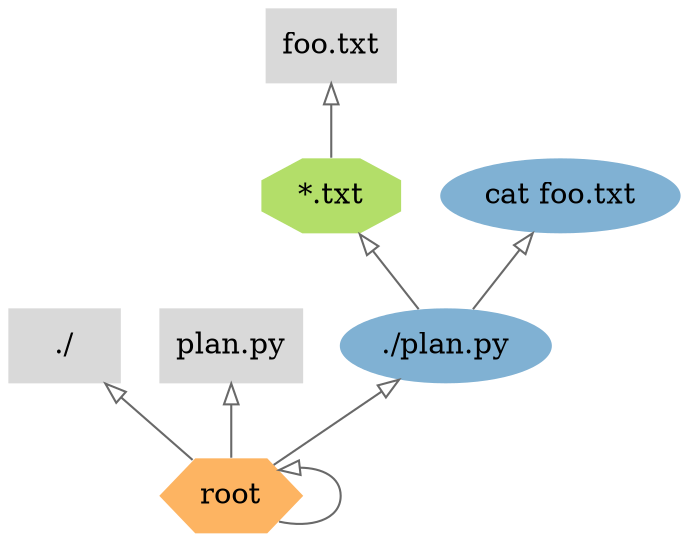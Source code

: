 strict digraph {
  graph [rankdir=BT bgcolor=transparent]
  node [penwidth=0 colorscheme=set39 style=filled fillcolor=5]
  edge [color=dimgray arrowhead=empty]
  5 [label="*.txt" shape=octagon fillcolor=7]
  3 [label="./" shape=rect fillcolor=9]
  6 [label="foo.txt" shape=rect fillcolor=9]
  2 [label="plan.py" shape=rect fillcolor=9]
  1 [label="root" shape=hexagon fillcolor=6]
  4 [label="./plan.py"]
  7 [label="cat foo.txt"]
  1 -> 1
  1 -> 2
  1 -> 3
  1 -> 4
  4 -> 5
  4 -> 7
  5 -> 6
}

